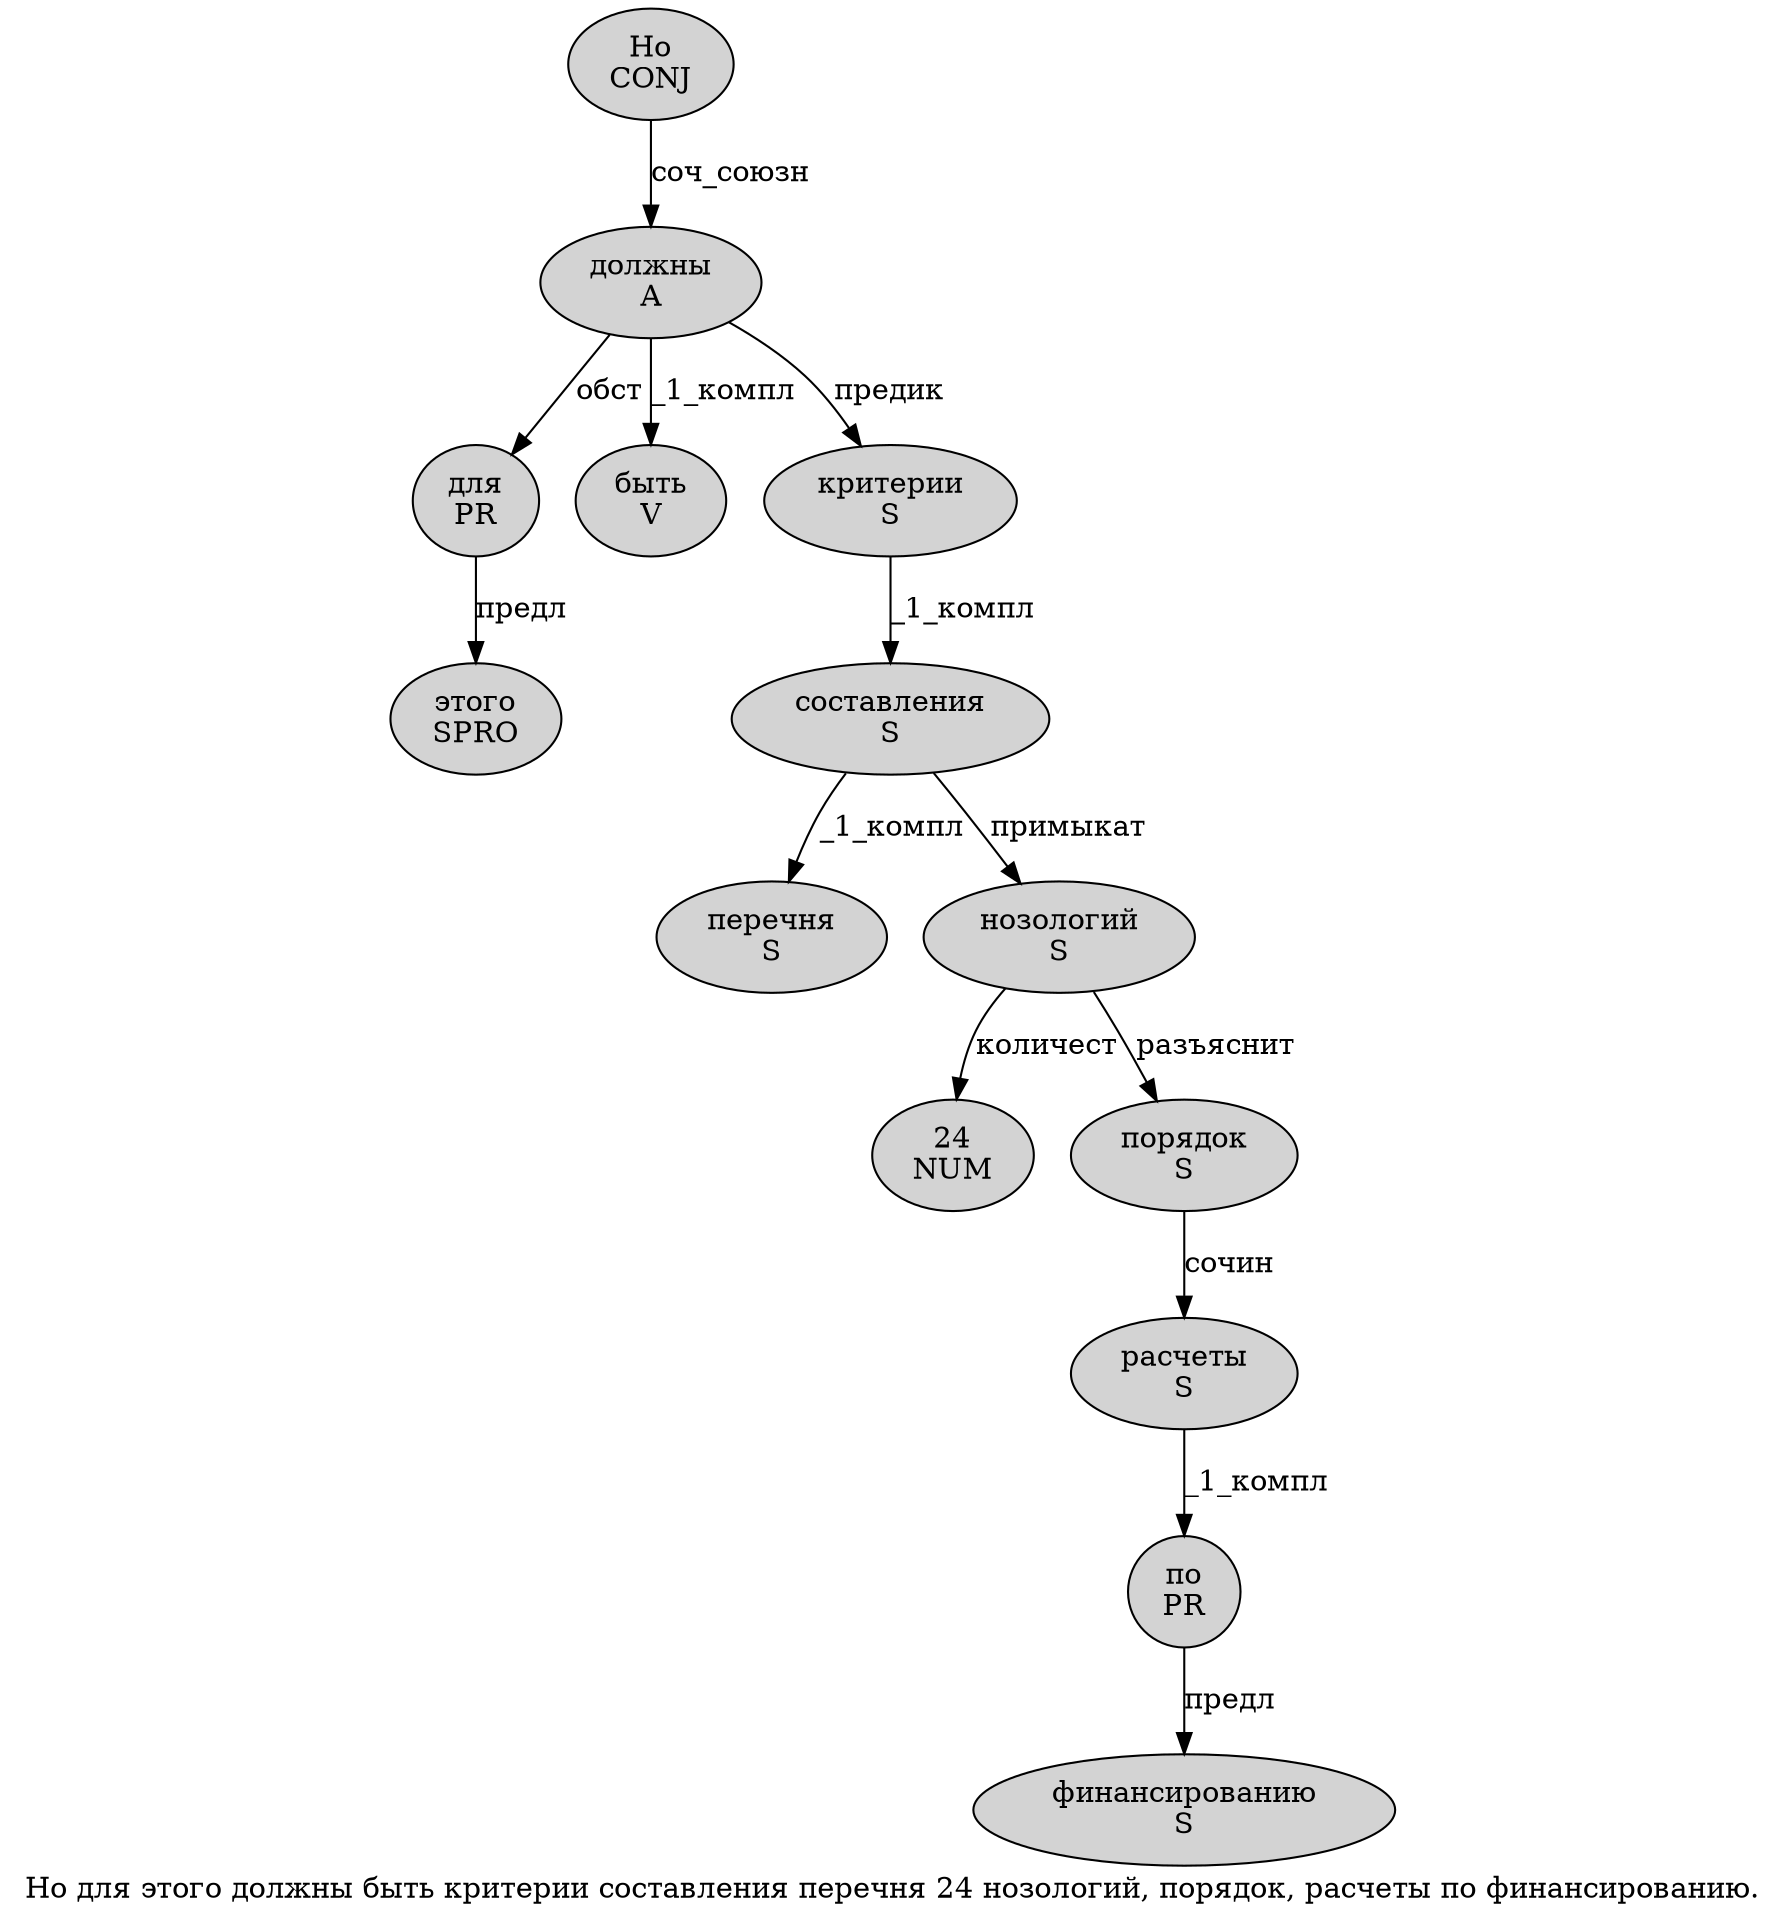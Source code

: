 digraph SENTENCE_521 {
	graph [label="Но для этого должны быть критерии составления перечня 24 нозологий, порядок, расчеты по финансированию."]
	node [style=filled]
		0 [label="Но
CONJ" color="" fillcolor=lightgray penwidth=1 shape=ellipse]
		1 [label="для
PR" color="" fillcolor=lightgray penwidth=1 shape=ellipse]
		2 [label="этого
SPRO" color="" fillcolor=lightgray penwidth=1 shape=ellipse]
		3 [label="должны
A" color="" fillcolor=lightgray penwidth=1 shape=ellipse]
		4 [label="быть
V" color="" fillcolor=lightgray penwidth=1 shape=ellipse]
		5 [label="критерии
S" color="" fillcolor=lightgray penwidth=1 shape=ellipse]
		6 [label="составления
S" color="" fillcolor=lightgray penwidth=1 shape=ellipse]
		7 [label="перечня
S" color="" fillcolor=lightgray penwidth=1 shape=ellipse]
		8 [label="24
NUM" color="" fillcolor=lightgray penwidth=1 shape=ellipse]
		9 [label="нозологий
S" color="" fillcolor=lightgray penwidth=1 shape=ellipse]
		11 [label="порядок
S" color="" fillcolor=lightgray penwidth=1 shape=ellipse]
		13 [label="расчеты
S" color="" fillcolor=lightgray penwidth=1 shape=ellipse]
		14 [label="по
PR" color="" fillcolor=lightgray penwidth=1 shape=ellipse]
		15 [label="финансированию
S" color="" fillcolor=lightgray penwidth=1 shape=ellipse]
			0 -> 3 [label="соч_союзн"]
			5 -> 6 [label="_1_компл"]
			1 -> 2 [label="предл"]
			14 -> 15 [label="предл"]
			9 -> 8 [label="количест"]
			9 -> 11 [label="разъяснит"]
			13 -> 14 [label="_1_компл"]
			11 -> 13 [label="сочин"]
			3 -> 1 [label="обст"]
			3 -> 4 [label="_1_компл"]
			3 -> 5 [label="предик"]
			6 -> 7 [label="_1_компл"]
			6 -> 9 [label="примыкат"]
}
